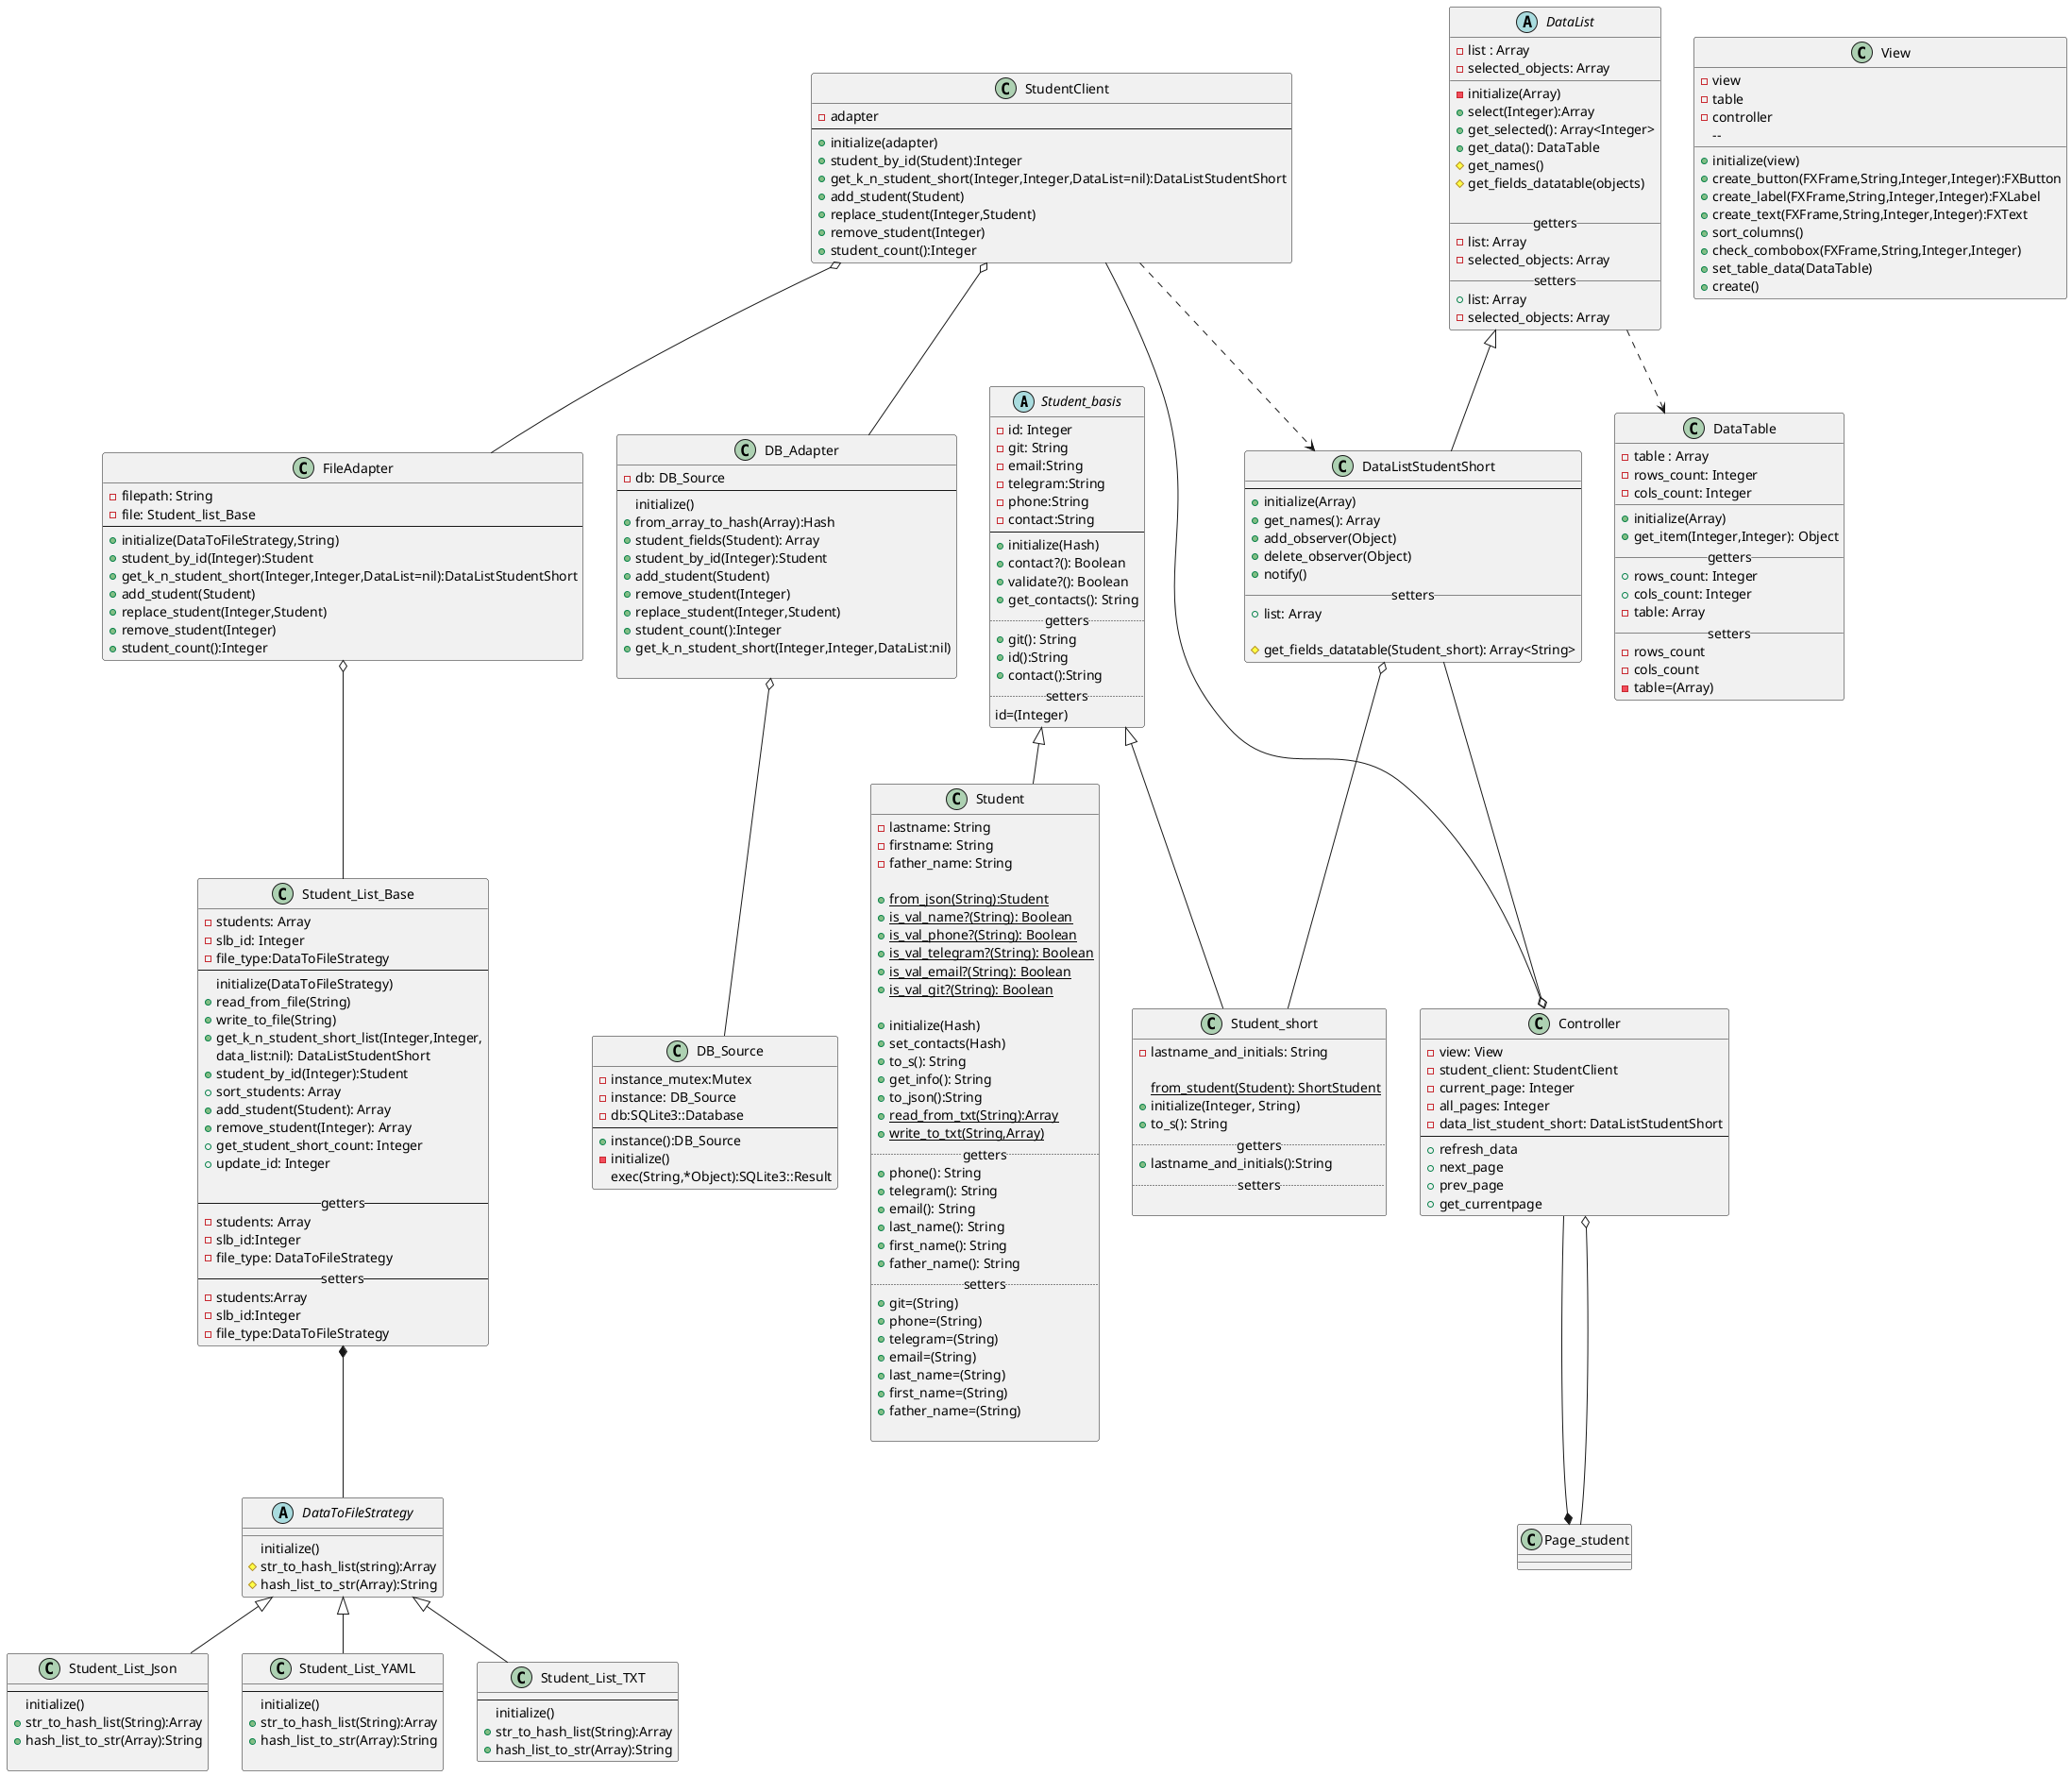 @startuml
'https://plantuml.com/class-diagram
abstract class Student_basis{
     -id: Integer
     -git: String
     -email:String
     -telegram:String
     -phone:String
     -contact:String
--
     +initialize(Hash)
     +contact?(): Boolean
     +validate?(): Boolean
     +get_contacts(): String
     .. getters..
     +git(): String
     +id():String
     +contact():String
     .. setters ..
     id=(Integer)
}

class Student extends Student_basis{
     -lastname: String
     -firstname: String
     -father_name: String

     +{static}from_json(String):Student
     +{static}is_val_name?(String): Boolean
     +{static}is_val_phone?(String): Boolean
     +{static}is_val_telegram?(String): Boolean
     +{static}is_val_email?(String): Boolean
     +{static}is_val_git?(String): Boolean

     +initialize(Hash)
     +set_contacts(Hash)
     +to_s(): String
     +get_info(): String
     +to_json():String
     +{static}read_from_txt(String):Array
     +{static}write_to_txt(String,Array)
     .. getters ..
     +phone(): String
     +telegram(): String
     +email(): String
     +last_name(): String
     +first_name(): String
     +father_name(): String
     .. setters ..
     +git=(String)
     +phone=(String)
     +telegram=(String)
     +email=(String)
     +last_name=(String)
     +first_name=(String)
     +father_name=(String)

}

class Student_short extends Student_basis{
     -lastname_and_initials: String
     
     {static}from_student(Student): ShortStudent
     +initialize(Integer, String)
     +to_s(): String
     .. getters ..
     +lastname_and_initials():String
     .. setters ..

}


class DataTable{
    -table : Array
    -rows_count: Integer
    -cols_count: Integer
    __
    +initialize(Array)
    +get_item(Integer,Integer): Object
    __getters__
    +rows_count: Integer
    +cols_count: Integer
    -table: Array
    __setters__
    -rows_count
    -cols_count
    -table=(Array)
}
abstract class DataList{
    -list : Array
    -selected_objects: Array
    __
    -initialize(Array)
    +select(Integer):Array
    +get_selected(): Array<Integer>
    +get_data(): DataTable
    #get_names()
    #get_fields_datatable(objects)

    __getters__
    -list: Array
    -selected_objects: Array
    __setters__
    +list: Array
    -selected_objects: Array
}

class DataListStudentShort extends DataList{
    --
    +initialize(Array)
    +get_names(): Array
    +add_observer(Object)
    +delete_observer(Object)
    +notify()
    __setters__
    +list: Array

    #get_fields_datatable(Student_short): Array<String>
}

DataList ..> DataTable
DataListStudentShort o-- Student_short

class Student_List_Base{
    -students: Array
    -slb_id: Integer
    -file_type:DataToFileStrategy
--
    initialize(DataToFileStrategy)
    +read_from_file(String)
    +write_to_file(String)
    +get_k_n_student_short_list(Integer,Integer,
    data_list:nil): DataListStudentShort
    +student_by_id(Integer):Student
    +sort_students: Array
    +add_student(Student): Array
    +remove_student(Integer): Array
    +get_student_short_count: Integer
    +update_id: Integer

--  getters --
    -students: Array
    -slb_id:Integer
    -file_type: DataToFileStrategy
--  setters --
    -students:Array
    -slb_id:Integer
    -file_type:DataToFileStrategy
}

abstract class DataToFileStrategy{
    initialize()
    #str_to_hash_list(string):Array
    #hash_list_to_str(Array):String
}

class Student_List_Json extends DataToFileStrategy{
    --
    initialize()
    +str_to_hash_list(String):Array
    +hash_list_to_str(Array):String

}

class Student_List_YAML extends DataToFileStrategy{
    --
    initialize()
    +str_to_hash_list(String):Array
    +hash_list_to_str(Array):String

}

class Student_List_TXT extends DataToFileStrategy{
    --
    initialize()
    +str_to_hash_list(String):Array
    +hash_list_to_str(Array):String
}
Student_List_Base *-- DataToFileStrategy

class DB_Adapter{
    -db: DB_Source
    --
    initialize()
    +from_array_to_hash(Array):Hash
    +student_fields(Student): Array
    +student_by_id(Integer):Student
    +add_student(Student)
    +remove_student(Integer)
    +replace_student(Integer,Student)
    +student_count():Integer
    +get_k_n_student_short(Integer,Integer,DataList:nil)
        
}

class DB_Source{
    -instance_mutex:Mutex
    -instance: DB_Source
    -db:SQLite3::Database
    --
    +instance():DB_Source 
    -initialize()
    exec(String,*Object):SQLite3::Result
}

class FileAdapter{
    -filepath: String
    -file: Student_list_Base
    --
    +initialize(DataToFileStrategy,String)
    +student_by_id(Integer):Student
    +get_k_n_student_short(Integer,Integer,DataList=nil):DataListStudentShort
    +add_student(Student)
    +replace_student(Integer,Student)
    +remove_student(Integer)
    +student_count():Integer
}
FileAdapter o-- Student_List_Base

class StudentClient{
    -adapter
    --
    +initialize(adapter)
    +student_by_id(Student):Integer
    +get_k_n_student_short(Integer,Integer,DataList=nil):DataListStudentShort
    +add_student(Student)
    +replace_student(Integer,Student)
    +remove_student(Integer)
    +student_count():Integer
}
StudentClient o-- FileAdapter
StudentClient o-- DB_Adapter
DB_Adapter o-- DB_Source
StudentClient ..> DataListStudentShort


class View{
    -view
    -table
    -controller
    -- 
    +initialize(view)
    +create_button(FXFrame,String,Integer,Integer):FXButton
    +create_label(FXFrame,String,Integer,Integer):FXLabel
    +create_text(FXFrame,String,Integer,Integer):FXText
    +sort_columns()
    +check_combobox(FXFrame,String,Integer,Integer)
    +set_table_data(DataTable)
    +create()
}

class Controller{
    -view: View
    -student_client: StudentClient
    -current_page: Integer
    -all_pages: Integer
    -data_list_student_short: DataListStudentShort
    --
    +refresh_data
    +next_page
    +prev_page
    +get_currentpage
}
Controller --* Page_student
Controller o-- Page_student
StudentClient --o Controller
DataListStudentShort --o Controller

@enduml
